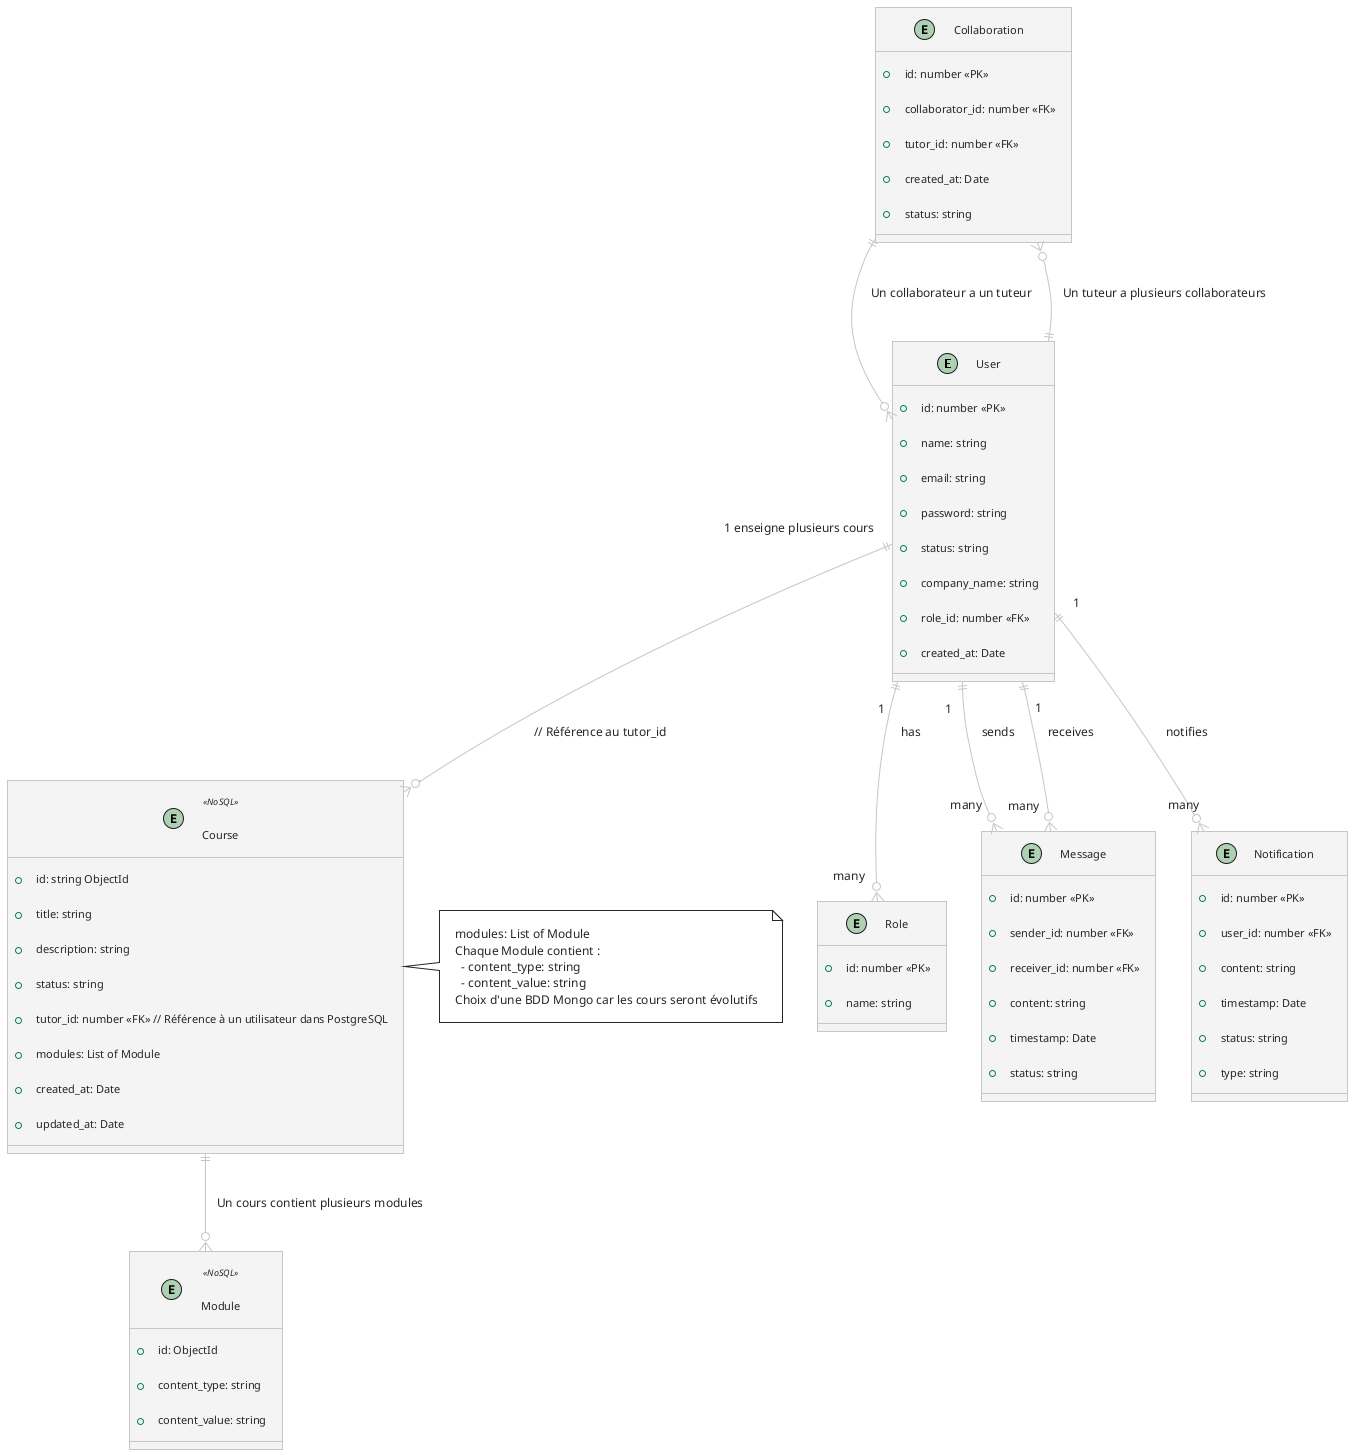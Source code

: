 @startuml "entity relation SQL + NoSQL"
!theme carbon-gray

entity User {
  +id: number <<PK>>
  +name: string
  +email: string
  +password: string
  +status: string
  +company_name: string
  +role_id: number <<FK>>
  +created_at: Date
}

entity Role {
  +id: number <<PK>>
  +name: string
}

entity Course <<NoSQL>> {
  +id: string ObjectId
  +title: string
  +description: string
  +status: string
  +tutor_id: number <<FK>> // Référence à un utilisateur dans PostgreSQL
  +modules: List of Module
  +created_at: Date
  +updated_at: Date
}

entity Module <<NoSQL>> {
  +id: ObjectId
  +content_type: string
  +content_value: string
}

entity Message {
  +id: number <<PK>>
  +sender_id: number <<FK>>
  +receiver_id: number <<FK>>
  +content: string
  +timestamp: Date
  +status: string
}

entity Notification {
  +id: number <<PK>>
  +user_id: number <<FK>>
  +content: string
  +timestamp: Date
  +status: string
  +type: string
}

entity Collaboration {
  +id: number <<PK>>
  +collaborator_id: number <<FK>>
  +tutor_id: number <<FK>>
  +created_at: Date
  +status: string
}

note right of Course
  modules: List of Module
  Chaque Module contient :
    - content_type: string
    - content_value: string
  Choix d'une BDD Mongo car les cours seront évolutifs
end note

User ||--o{ Role : "1" has "many"
User ||--o{ Message : "1" sends "many"
User ||--o{ Message : "1" receives "many"
User ||--o{ Notification : "1" notifies "many"
User ||--o{ Course : "1 enseigne plusieurs cours" // Référence au tutor_id

Course ||--o{ Module : "Un cours contient plusieurs modules" 

Collaboration ||--o{ User : "Un collaborateur a un tuteur"
Collaboration }o--|| User : "Un tuteur a plusieurs collaborateurs"

@enduml
